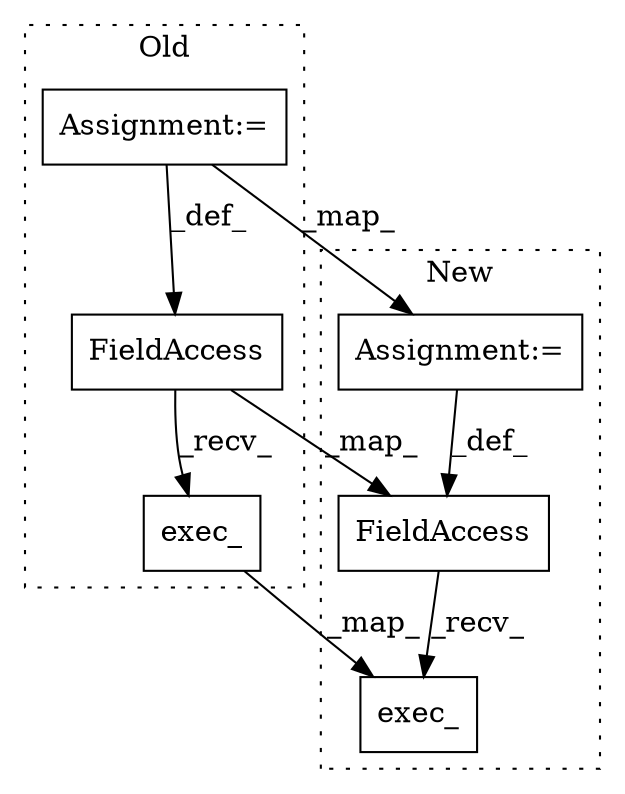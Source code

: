 digraph G {
subgraph cluster0 {
1 [label="exec_" a="32" s="4815" l="7" shape="box"];
4 [label="Assignment:=" a="7" s="3561" l="1" shape="box"];
5 [label="FieldAccess" a="22" s="3558" l="3" shape="box"];
label = "Old";
style="dotted";
}
subgraph cluster1 {
2 [label="exec_" a="32" s="2227" l="7" shape="box"];
3 [label="Assignment:=" a="7" s="1827" l="1" shape="box"];
6 [label="FieldAccess" a="22" s="1824" l="3" shape="box"];
label = "New";
style="dotted";
}
1 -> 2 [label="_map_"];
3 -> 6 [label="_def_"];
4 -> 3 [label="_map_"];
4 -> 5 [label="_def_"];
5 -> 6 [label="_map_"];
5 -> 1 [label="_recv_"];
6 -> 2 [label="_recv_"];
}